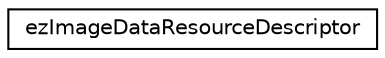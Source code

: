 digraph "Graphical Class Hierarchy"
{
 // LATEX_PDF_SIZE
  edge [fontname="Helvetica",fontsize="10",labelfontname="Helvetica",labelfontsize="10"];
  node [fontname="Helvetica",fontsize="10",shape=record];
  rankdir="LR";
  Node0 [label="ezImageDataResourceDescriptor",height=0.2,width=0.4,color="black", fillcolor="white", style="filled",URL="$d5/daa/structez_image_data_resource_descriptor.htm",tooltip=" "];
}
